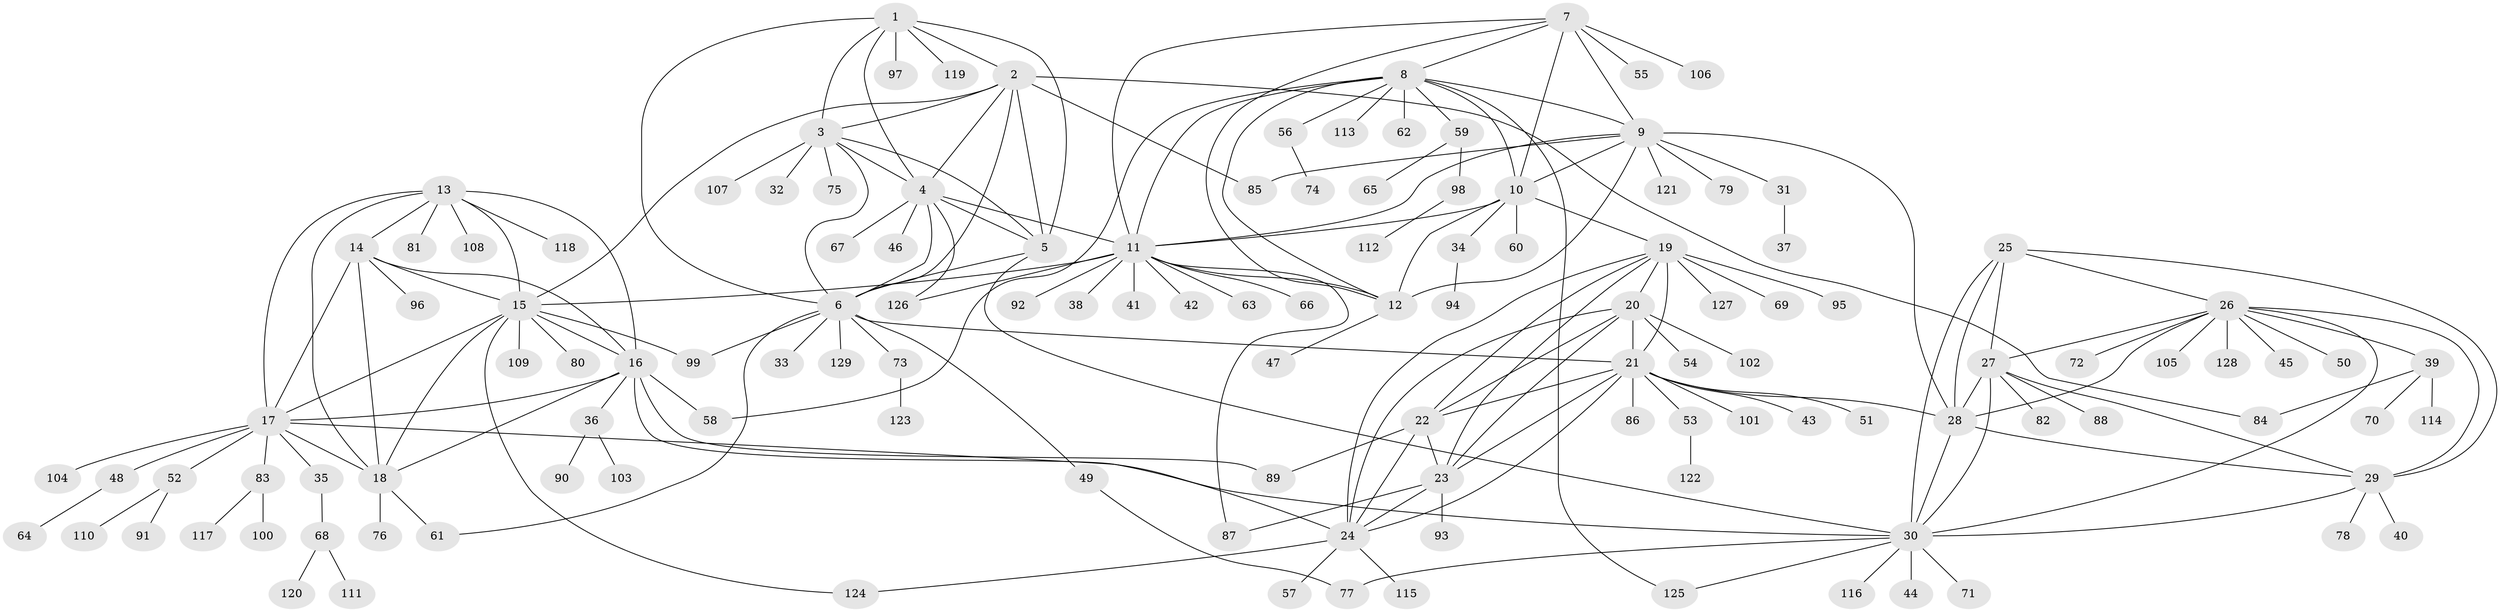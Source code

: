// coarse degree distribution, {5: 0.04807692307692308, 14: 0.019230769230769232, 6: 0.038461538461538464, 15: 0.009615384615384616, 7: 0.028846153846153848, 13: 0.009615384615384616, 4: 0.009615384615384616, 12: 0.019230769230769232, 9: 0.009615384615384616, 10: 0.009615384615384616, 3: 0.038461538461538464, 11: 0.009615384615384616, 2: 0.17307692307692307, 1: 0.5769230769230769}
// Generated by graph-tools (version 1.1) at 2025/42/03/06/25 10:42:07]
// undirected, 129 vertices, 195 edges
graph export_dot {
graph [start="1"]
  node [color=gray90,style=filled];
  1;
  2;
  3;
  4;
  5;
  6;
  7;
  8;
  9;
  10;
  11;
  12;
  13;
  14;
  15;
  16;
  17;
  18;
  19;
  20;
  21;
  22;
  23;
  24;
  25;
  26;
  27;
  28;
  29;
  30;
  31;
  32;
  33;
  34;
  35;
  36;
  37;
  38;
  39;
  40;
  41;
  42;
  43;
  44;
  45;
  46;
  47;
  48;
  49;
  50;
  51;
  52;
  53;
  54;
  55;
  56;
  57;
  58;
  59;
  60;
  61;
  62;
  63;
  64;
  65;
  66;
  67;
  68;
  69;
  70;
  71;
  72;
  73;
  74;
  75;
  76;
  77;
  78;
  79;
  80;
  81;
  82;
  83;
  84;
  85;
  86;
  87;
  88;
  89;
  90;
  91;
  92;
  93;
  94;
  95;
  96;
  97;
  98;
  99;
  100;
  101;
  102;
  103;
  104;
  105;
  106;
  107;
  108;
  109;
  110;
  111;
  112;
  113;
  114;
  115;
  116;
  117;
  118;
  119;
  120;
  121;
  122;
  123;
  124;
  125;
  126;
  127;
  128;
  129;
  1 -- 2;
  1 -- 3;
  1 -- 4;
  1 -- 5;
  1 -- 6;
  1 -- 97;
  1 -- 119;
  2 -- 3;
  2 -- 4;
  2 -- 5;
  2 -- 6;
  2 -- 15;
  2 -- 84;
  2 -- 85;
  3 -- 4;
  3 -- 5;
  3 -- 6;
  3 -- 32;
  3 -- 75;
  3 -- 107;
  4 -- 5;
  4 -- 6;
  4 -- 11;
  4 -- 46;
  4 -- 67;
  4 -- 126;
  5 -- 6;
  5 -- 30;
  6 -- 21;
  6 -- 33;
  6 -- 49;
  6 -- 61;
  6 -- 73;
  6 -- 99;
  6 -- 129;
  7 -- 8;
  7 -- 9;
  7 -- 10;
  7 -- 11;
  7 -- 12;
  7 -- 55;
  7 -- 106;
  8 -- 9;
  8 -- 10;
  8 -- 11;
  8 -- 12;
  8 -- 56;
  8 -- 58;
  8 -- 59;
  8 -- 62;
  8 -- 113;
  8 -- 125;
  9 -- 10;
  9 -- 11;
  9 -- 12;
  9 -- 28;
  9 -- 31;
  9 -- 79;
  9 -- 85;
  9 -- 121;
  10 -- 11;
  10 -- 12;
  10 -- 19;
  10 -- 34;
  10 -- 60;
  11 -- 12;
  11 -- 15;
  11 -- 38;
  11 -- 41;
  11 -- 42;
  11 -- 63;
  11 -- 66;
  11 -- 87;
  11 -- 92;
  11 -- 126;
  12 -- 47;
  13 -- 14;
  13 -- 15;
  13 -- 16;
  13 -- 17;
  13 -- 18;
  13 -- 81;
  13 -- 108;
  13 -- 118;
  14 -- 15;
  14 -- 16;
  14 -- 17;
  14 -- 18;
  14 -- 96;
  15 -- 16;
  15 -- 17;
  15 -- 18;
  15 -- 80;
  15 -- 99;
  15 -- 109;
  15 -- 124;
  16 -- 17;
  16 -- 18;
  16 -- 24;
  16 -- 36;
  16 -- 58;
  16 -- 89;
  17 -- 18;
  17 -- 30;
  17 -- 35;
  17 -- 48;
  17 -- 52;
  17 -- 83;
  17 -- 104;
  18 -- 61;
  18 -- 76;
  19 -- 20;
  19 -- 21;
  19 -- 22;
  19 -- 23;
  19 -- 24;
  19 -- 69;
  19 -- 95;
  19 -- 127;
  20 -- 21;
  20 -- 22;
  20 -- 23;
  20 -- 24;
  20 -- 54;
  20 -- 102;
  21 -- 22;
  21 -- 23;
  21 -- 24;
  21 -- 28;
  21 -- 43;
  21 -- 51;
  21 -- 53;
  21 -- 86;
  21 -- 101;
  22 -- 23;
  22 -- 24;
  22 -- 89;
  23 -- 24;
  23 -- 87;
  23 -- 93;
  24 -- 57;
  24 -- 115;
  24 -- 124;
  25 -- 26;
  25 -- 27;
  25 -- 28;
  25 -- 29;
  25 -- 30;
  26 -- 27;
  26 -- 28;
  26 -- 29;
  26 -- 30;
  26 -- 39;
  26 -- 45;
  26 -- 50;
  26 -- 72;
  26 -- 105;
  26 -- 128;
  27 -- 28;
  27 -- 29;
  27 -- 30;
  27 -- 82;
  27 -- 88;
  28 -- 29;
  28 -- 30;
  29 -- 30;
  29 -- 40;
  29 -- 78;
  30 -- 44;
  30 -- 71;
  30 -- 77;
  30 -- 116;
  30 -- 125;
  31 -- 37;
  34 -- 94;
  35 -- 68;
  36 -- 90;
  36 -- 103;
  39 -- 70;
  39 -- 84;
  39 -- 114;
  48 -- 64;
  49 -- 77;
  52 -- 91;
  52 -- 110;
  53 -- 122;
  56 -- 74;
  59 -- 65;
  59 -- 98;
  68 -- 111;
  68 -- 120;
  73 -- 123;
  83 -- 100;
  83 -- 117;
  98 -- 112;
}
